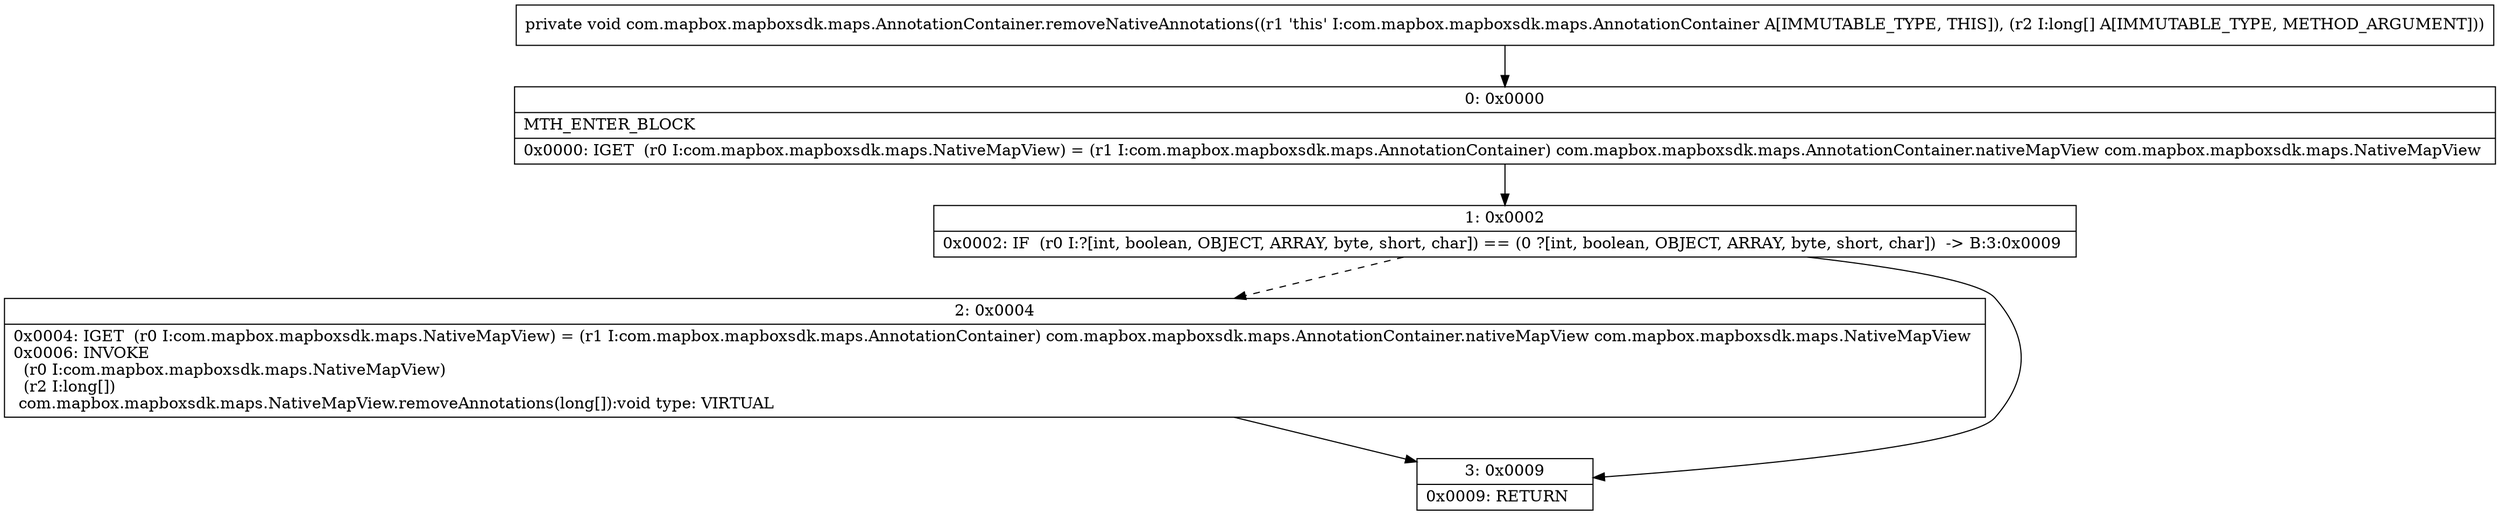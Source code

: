 digraph "CFG forcom.mapbox.mapboxsdk.maps.AnnotationContainer.removeNativeAnnotations([J)V" {
Node_0 [shape=record,label="{0\:\ 0x0000|MTH_ENTER_BLOCK\l|0x0000: IGET  (r0 I:com.mapbox.mapboxsdk.maps.NativeMapView) = (r1 I:com.mapbox.mapboxsdk.maps.AnnotationContainer) com.mapbox.mapboxsdk.maps.AnnotationContainer.nativeMapView com.mapbox.mapboxsdk.maps.NativeMapView \l}"];
Node_1 [shape=record,label="{1\:\ 0x0002|0x0002: IF  (r0 I:?[int, boolean, OBJECT, ARRAY, byte, short, char]) == (0 ?[int, boolean, OBJECT, ARRAY, byte, short, char])  \-\> B:3:0x0009 \l}"];
Node_2 [shape=record,label="{2\:\ 0x0004|0x0004: IGET  (r0 I:com.mapbox.mapboxsdk.maps.NativeMapView) = (r1 I:com.mapbox.mapboxsdk.maps.AnnotationContainer) com.mapbox.mapboxsdk.maps.AnnotationContainer.nativeMapView com.mapbox.mapboxsdk.maps.NativeMapView \l0x0006: INVOKE  \l  (r0 I:com.mapbox.mapboxsdk.maps.NativeMapView)\l  (r2 I:long[])\l com.mapbox.mapboxsdk.maps.NativeMapView.removeAnnotations(long[]):void type: VIRTUAL \l}"];
Node_3 [shape=record,label="{3\:\ 0x0009|0x0009: RETURN   \l}"];
MethodNode[shape=record,label="{private void com.mapbox.mapboxsdk.maps.AnnotationContainer.removeNativeAnnotations((r1 'this' I:com.mapbox.mapboxsdk.maps.AnnotationContainer A[IMMUTABLE_TYPE, THIS]), (r2 I:long[] A[IMMUTABLE_TYPE, METHOD_ARGUMENT])) }"];
MethodNode -> Node_0;
Node_0 -> Node_1;
Node_1 -> Node_2[style=dashed];
Node_1 -> Node_3;
Node_2 -> Node_3;
}

